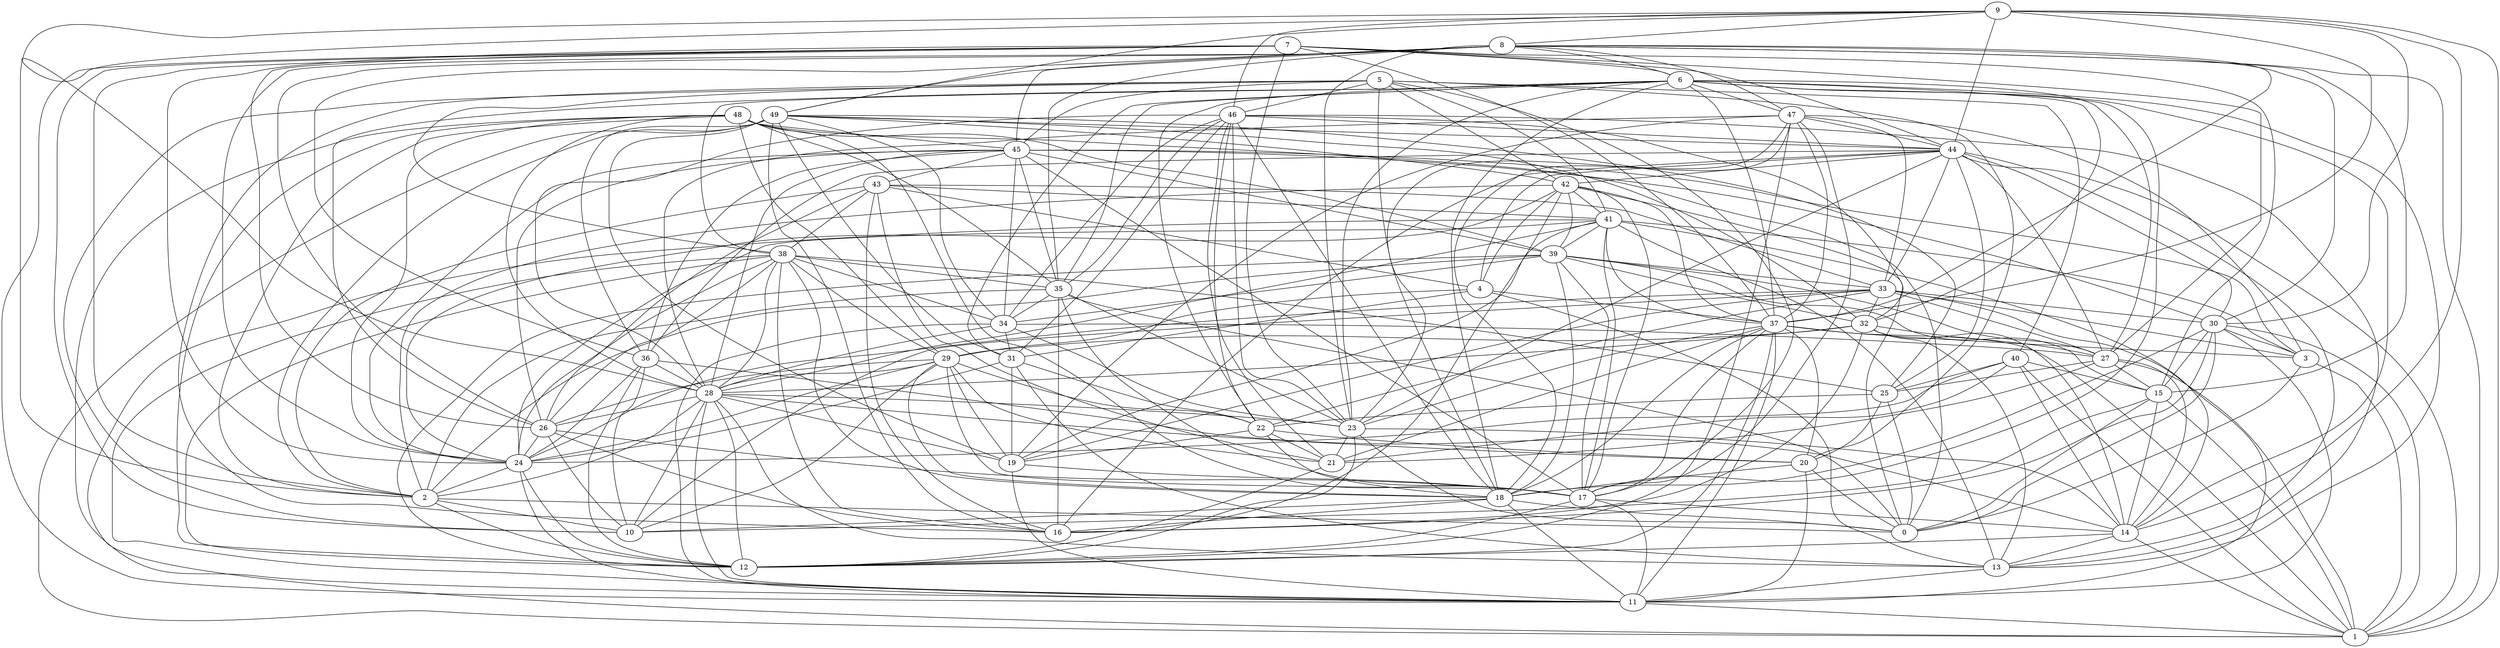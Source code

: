 digraph GG_graph {

subgraph G_graph {
edge [color = black]
"37" -> "12" [dir = none]
"37" -> "3" [dir = none]
"37" -> "21" [dir = none]
"37" -> "23" [dir = none]
"37" -> "17" [dir = none]
"31" -> "19" [dir = none]
"31" -> "13" [dir = none]
"4" -> "29" [dir = none]
"4" -> "13" [dir = none]
"43" -> "2" [dir = none]
"43" -> "38" [dir = none]
"43" -> "41" [dir = none]
"29" -> "24" [dir = none]
"29" -> "28" [dir = none]
"29" -> "17" [dir = none]
"8" -> "1" [dir = none]
"8" -> "30" [dir = none]
"8" -> "45" [dir = none]
"8" -> "6" [dir = none]
"15" -> "1" [dir = none]
"15" -> "0" [dir = none]
"15" -> "10" [dir = none]
"36" -> "24" [dir = none]
"36" -> "10" [dir = none]
"36" -> "28" [dir = none]
"18" -> "11" [dir = none]
"18" -> "10" [dir = none]
"18" -> "0" [dir = none]
"25" -> "20" [dir = none]
"25" -> "0" [dir = none]
"2" -> "0" [dir = none]
"2" -> "12" [dir = none]
"38" -> "24" [dir = none]
"38" -> "26" [dir = none]
"38" -> "28" [dir = none]
"38" -> "12" [dir = none]
"38" -> "29" [dir = none]
"41" -> "1" [dir = none]
"41" -> "39" [dir = none]
"28" -> "23" [dir = none]
"28" -> "12" [dir = none]
"28" -> "26" [dir = none]
"28" -> "2" [dir = none]
"28" -> "19" [dir = none]
"28" -> "11" [dir = none]
"28" -> "10" [dir = none]
"28" -> "13" [dir = none]
"46" -> "13" [dir = none]
"46" -> "21" [dir = none]
"46" -> "34" [dir = none]
"46" -> "35" [dir = none]
"46" -> "32" [dir = none]
"46" -> "28" [dir = none]
"7" -> "27" [dir = none]
"7" -> "6" [dir = none]
"7" -> "24" [dir = none]
"7" -> "11" [dir = none]
"7" -> "2" [dir = none]
"7" -> "23" [dir = none]
"7" -> "10" [dir = none]
"49" -> "19" [dir = none]
"49" -> "2" [dir = none]
"49" -> "36" [dir = none]
"49" -> "42" [dir = none]
"49" -> "32" [dir = none]
"49" -> "16" [dir = none]
"42" -> "2" [dir = none]
"42" -> "24" [dir = none]
"42" -> "41" [dir = none]
"42" -> "4" [dir = none]
"42" -> "39" [dir = none]
"42" -> "0" [dir = none]
"19" -> "17" [dir = none]
"33" -> "19" [dir = none]
"33" -> "24" [dir = none]
"33" -> "22" [dir = none]
"33" -> "30" [dir = none]
"30" -> "15" [dir = none]
"30" -> "11" [dir = none]
"30" -> "3" [dir = none]
"3" -> "0" [dir = none]
"3" -> "1" [dir = none]
"6" -> "13" [dir = none]
"6" -> "17" [dir = none]
"6" -> "27" [dir = none]
"6" -> "31" [dir = none]
"6" -> "14" [dir = none]
"6" -> "38" [dir = none]
"6" -> "32" [dir = none]
"6" -> "18" [dir = none]
"6" -> "22" [dir = none]
"6" -> "23" [dir = none]
"6" -> "35" [dir = none]
"45" -> "24" [dir = none]
"45" -> "34" [dir = none]
"45" -> "26" [dir = none]
"32" -> "29" [dir = none]
"26" -> "17" [dir = none]
"26" -> "10" [dir = none]
"26" -> "24" [dir = none]
"22" -> "21" [dir = none]
"22" -> "19" [dir = none]
"9" -> "49" [dir = none]
"9" -> "28" [dir = none]
"9" -> "8" [dir = none]
"9" -> "44" [dir = none]
"9" -> "46" [dir = none]
"9" -> "2" [dir = none]
"44" -> "16" [dir = none]
"44" -> "1" [dir = none]
"44" -> "42" [dir = none]
"44" -> "27" [dir = none]
"44" -> "23" [dir = none]
"27" -> "25" [dir = none]
"35" -> "0" [dir = none]
"35" -> "17" [dir = none]
"48" -> "0" [dir = none]
"48" -> "12" [dir = none]
"48" -> "45" [dir = none]
"48" -> "35" [dir = none]
"39" -> "2" [dir = none]
"39" -> "27" [dir = none]
"39" -> "17" [dir = none]
"21" -> "12" [dir = none]
"23" -> "14" [dir = none]
"14" -> "12" [dir = none]
"34" -> "28" [dir = none]
"34" -> "11" [dir = none]
"5" -> "17" [dir = none]
"5" -> "16" [dir = none]
"5" -> "40" [dir = none]
"5" -> "20" [dir = none]
"5" -> "42" [dir = none]
"5" -> "38" [dir = none]
"20" -> "11" [dir = none]
"20" -> "0" [dir = none]
"20" -> "18" [dir = none]
"17" -> "12" [dir = none]
"17" -> "11" [dir = none]
"40" -> "15" [dir = none]
"40" -> "25" [dir = none]
"47" -> "44" [dir = none]
"47" -> "33" [dir = none]
"47" -> "12" [dir = none]
"47" -> "18" [dir = none]
"47" -> "17" [dir = none]
"47" -> "28" [dir = none]
"48" -> "17" [dir = none]
"38" -> "18" [dir = none]
"41" -> "24" [dir = none]
"42" -> "16" [dir = none]
"48" -> "28" [dir = none]
"14" -> "13" [dir = none]
"22" -> "20" [dir = none]
"32" -> "14" [dir = none]
"48" -> "2" [dir = none]
"23" -> "0" [dir = none]
"34" -> "31" [dir = none]
"5" -> "41" [dir = none]
"46" -> "44" [dir = none]
"29" -> "26" [dir = none]
"45" -> "30" [dir = none]
"5" -> "18" [dir = none]
"33" -> "3" [dir = none]
"47" -> "3" [dir = none]
"22" -> "18" [dir = none]
"9" -> "30" [dir = none]
"29" -> "21" [dir = none]
"19" -> "11" [dir = none]
"33" -> "32" [dir = none]
"24" -> "2" [dir = none]
"40" -> "24" [dir = none]
"48" -> "29" [dir = none]
"46" -> "18" [dir = none]
"47" -> "23" [dir = none]
"8" -> "36" [dir = none]
"30" -> "16" [dir = none]
"41" -> "17" [dir = none]
"44" -> "30" [dir = none]
"31" -> "24" [dir = none]
"39" -> "34" [dir = none]
"45" -> "36" [dir = none]
"43" -> "16" [dir = none]
"8" -> "23" [dir = none]
"41" -> "28" [dir = none]
"6" -> "47" [dir = none]
"48" -> "39" [dir = none]
"47" -> "37" [dir = none]
"36" -> "14" [dir = none]
"29" -> "18" [dir = none]
"42" -> "37" [dir = none]
"37" -> "18" [dir = none]
"35" -> "2" [dir = none]
"18" -> "16" [dir = none]
"35" -> "34" [dir = none]
"13" -> "11" [dir = none]
"6" -> "26" [dir = none]
"45" -> "35" [dir = none]
"41" -> "37" [dir = none]
"48" -> "11" [dir = none]
"43" -> "21" [dir = none]
"8" -> "24" [dir = none]
"32" -> "28" [dir = none]
"45" -> "28" [dir = none]
"8" -> "35" [dir = none]
"33" -> "11" [dir = none]
"17" -> "14" [dir = none]
"29" -> "19" [dir = none]
"32" -> "27" [dir = none]
"30" -> "18" [dir = none]
"9" -> "14" [dir = none]
"30" -> "1" [dir = none]
"8" -> "47" [dir = none]
"43" -> "33" [dir = none]
"46" -> "31" [dir = none]
"30" -> "0" [dir = none]
"7" -> "37" [dir = none]
"46" -> "22" [dir = none]
"28" -> "20" [dir = none]
"29" -> "10" [dir = none]
"4" -> "37" [dir = none]
"5" -> "46" [dir = none]
"39" -> "15" [dir = none]
"41" -> "3" [dir = none]
"45" -> "3" [dir = none]
"4" -> "31" [dir = none]
"43" -> "4" [dir = none]
"7" -> "15" [dir = none]
"29" -> "22" [dir = none]
"40" -> "1" [dir = none]
"49" -> "1" [dir = none]
"39" -> "12" [dir = none]
"41" -> "14" [dir = none]
"49" -> "34" [dir = none]
"38" -> "34" [dir = none]
"40" -> "21" [dir = none]
"37" -> "11" [dir = none]
"39" -> "32" [dir = none]
"45" -> "39" [dir = none]
"23" -> "21" [dir = none]
"8" -> "49" [dir = none]
"32" -> "16" [dir = none]
"25" -> "22" [dir = none]
"49" -> "25" [dir = none]
"38" -> "35" [dir = none]
"48" -> "24" [dir = none]
"41" -> "13" [dir = none]
"38" -> "16" [dir = none]
"26" -> "16" [dir = none]
"36" -> "12" [dir = none]
"32" -> "13" [dir = none]
"24" -> "12" [dir = none]
"39" -> "18" [dir = none]
"8" -> "26" [dir = none]
"9" -> "1" [dir = none]
"35" -> "23" [dir = none]
"33" -> "27" [dir = none]
"2" -> "10" [dir = none]
"34" -> "23" [dir = none]
"7" -> "26" [dir = none]
"44" -> "36" [dir = none]
"7" -> "44" [dir = none]
"27" -> "15" [dir = none]
"31" -> "22" [dir = none]
"11" -> "1" [dir = none]
"15" -> "14" [dir = none]
"8" -> "15" [dir = none]
"27" -> "21" [dir = none]
"43" -> "26" [dir = none]
"5" -> "45" [dir = none]
"33" -> "10" [dir = none]
"49" -> "31" [dir = none]
"23" -> "12" [dir = none]
"49" -> "44" [dir = none]
"44" -> "25" [dir = none]
"44" -> "33" [dir = none]
"44" -> "4" [dir = none]
"14" -> "1" [dir = none]
"9" -> "37" [dir = none]
"24" -> "11" [dir = none]
"39" -> "33" [dir = none]
"27" -> "1" [dir = none]
"42" -> "17" [dir = none]
"27" -> "14" [dir = none]
"35" -> "16" [dir = none]
"34" -> "27" [dir = none]
"45" -> "43" [dir = none]
"41" -> "19" [dir = none]
"5" -> "10" [dir = none]
"37" -> "1" [dir = none]
"40" -> "14" [dir = none]
"46" -> "23" [dir = none]
"6" -> "37" [dir = none]
"38" -> "25" [dir = none]
"38" -> "11" [dir = none]
"37" -> "20" [dir = none]
"45" -> "17" [dir = none]
"47" -> "19" [dir = none]
"44" -> "13" [dir = none]
"8" -> "37" [dir = none]
}

}
